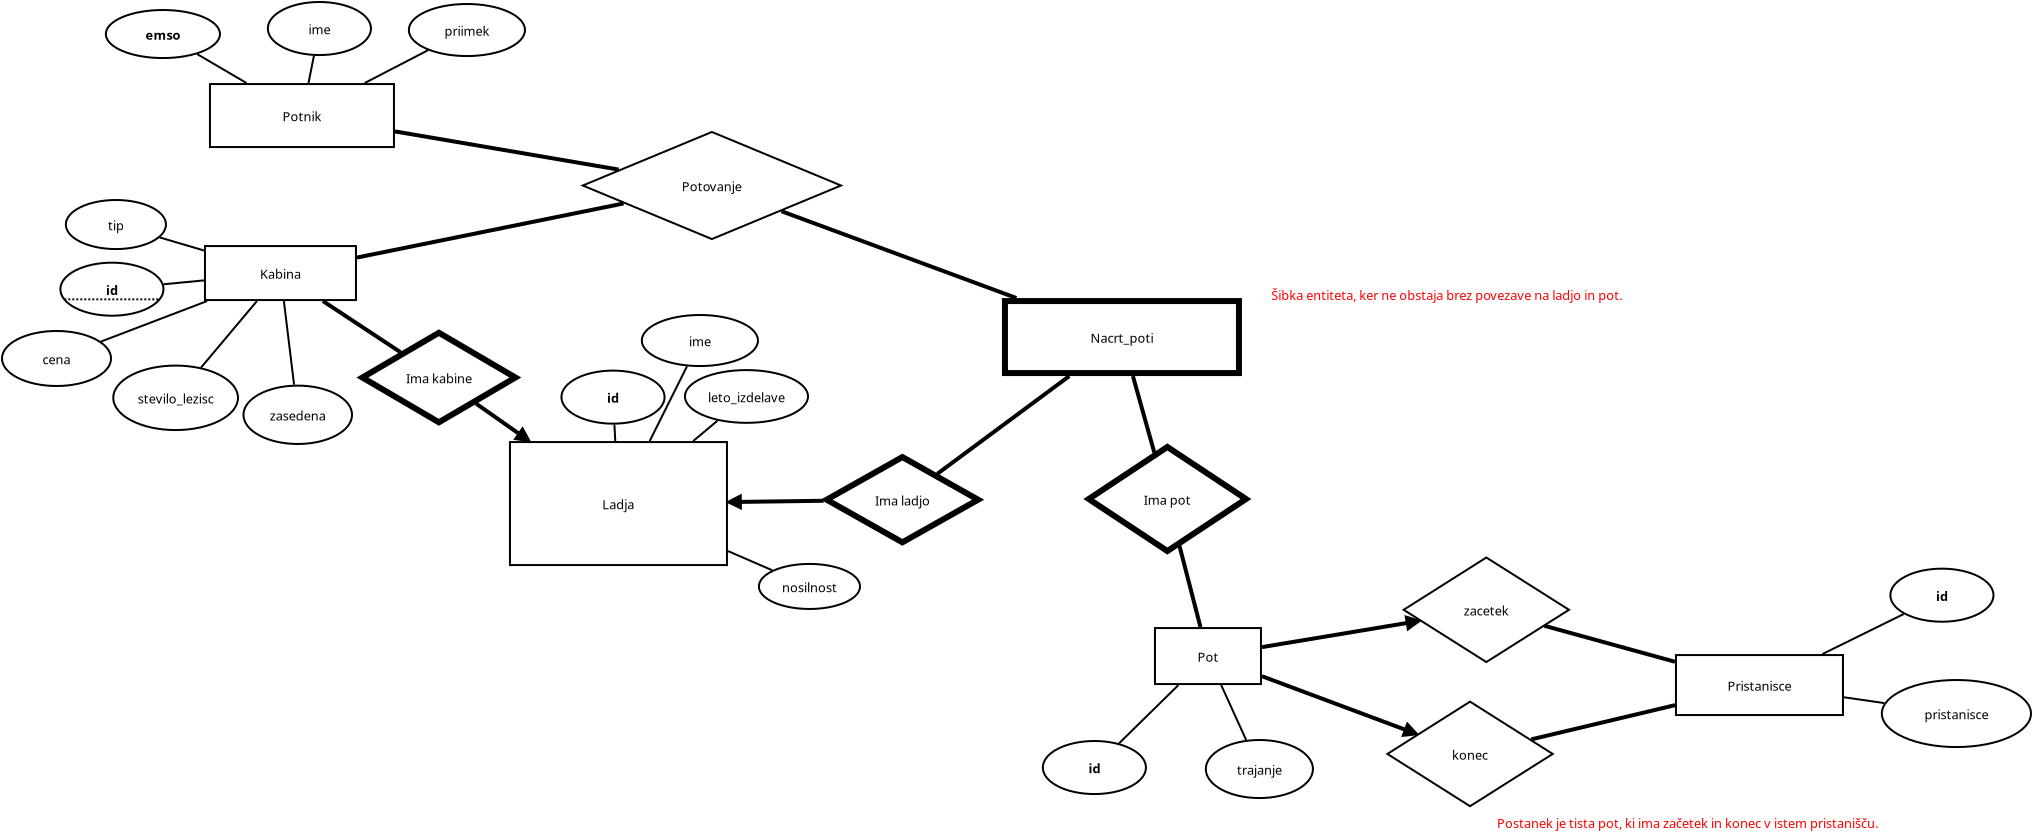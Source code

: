 <?xml version="1.0" encoding="UTF-8"?>
<dia:diagram xmlns:dia="http://www.lysator.liu.se/~alla/dia/">
  <dia:layer name="Ozadje" visible="true" active="true">
    <dia:object type="Flowchart - Box" version="0" id="O0">
      <dia:attribute name="obj_pos">
        <dia:point val="31.4,16.75"/>
      </dia:attribute>
      <dia:attribute name="obj_bb">
        <dia:rectangle val="31.35,16.7;42.3,22.95"/>
      </dia:attribute>
      <dia:attribute name="elem_corner">
        <dia:point val="31.4,16.75"/>
      </dia:attribute>
      <dia:attribute name="elem_width">
        <dia:real val="10.85"/>
      </dia:attribute>
      <dia:attribute name="elem_height">
        <dia:real val="6.15"/>
      </dia:attribute>
      <dia:attribute name="show_background">
        <dia:boolean val="true"/>
      </dia:attribute>
      <dia:attribute name="padding">
        <dia:real val="0.5"/>
      </dia:attribute>
      <dia:attribute name="text">
        <dia:composite type="text">
          <dia:attribute name="string">
            <dia:string>#Ladja#</dia:string>
          </dia:attribute>
          <dia:attribute name="font">
            <dia:font family="sans" style="0" name="Helvetica"/>
          </dia:attribute>
          <dia:attribute name="height">
            <dia:real val="0.8"/>
          </dia:attribute>
          <dia:attribute name="pos">
            <dia:point val="36.825,20.02"/>
          </dia:attribute>
          <dia:attribute name="color">
            <dia:color val="#000000"/>
          </dia:attribute>
          <dia:attribute name="alignment">
            <dia:enum val="1"/>
          </dia:attribute>
        </dia:composite>
      </dia:attribute>
    </dia:object>
    <dia:object type="Flowchart - Diamond" version="0" id="O1">
      <dia:attribute name="obj_pos">
        <dia:point val="35.039,1.245"/>
      </dia:attribute>
      <dia:attribute name="obj_bb">
        <dia:rectangle val="34.989,1.195;48,6.65"/>
      </dia:attribute>
      <dia:attribute name="elem_corner">
        <dia:point val="35.039,1.245"/>
      </dia:attribute>
      <dia:attribute name="elem_width">
        <dia:real val="12.911"/>
      </dia:attribute>
      <dia:attribute name="elem_height">
        <dia:real val="5.355"/>
      </dia:attribute>
      <dia:attribute name="show_background">
        <dia:boolean val="true"/>
      </dia:attribute>
      <dia:attribute name="padding">
        <dia:real val="0.354"/>
      </dia:attribute>
      <dia:attribute name="text">
        <dia:composite type="text">
          <dia:attribute name="string">
            <dia:string>#Potovanje#</dia:string>
          </dia:attribute>
          <dia:attribute name="font">
            <dia:font family="sans" style="0" name="Helvetica"/>
          </dia:attribute>
          <dia:attribute name="height">
            <dia:real val="0.8"/>
          </dia:attribute>
          <dia:attribute name="pos">
            <dia:point val="41.495,4.117"/>
          </dia:attribute>
          <dia:attribute name="color">
            <dia:color val="#000000"/>
          </dia:attribute>
          <dia:attribute name="alignment">
            <dia:enum val="1"/>
          </dia:attribute>
        </dia:composite>
      </dia:attribute>
    </dia:object>
    <dia:object type="Flowchart - Box" version="0" id="O2">
      <dia:attribute name="obj_pos">
        <dia:point val="56.15,9.7"/>
      </dia:attribute>
      <dia:attribute name="obj_bb">
        <dia:rectangle val="56,9.55;68.0,13.45"/>
      </dia:attribute>
      <dia:attribute name="elem_corner">
        <dia:point val="56.15,9.7"/>
      </dia:attribute>
      <dia:attribute name="elem_width">
        <dia:real val="11.7"/>
      </dia:attribute>
      <dia:attribute name="elem_height">
        <dia:real val="3.6"/>
      </dia:attribute>
      <dia:attribute name="border_width">
        <dia:real val="0.3"/>
      </dia:attribute>
      <dia:attribute name="show_background">
        <dia:boolean val="true"/>
      </dia:attribute>
      <dia:attribute name="padding">
        <dia:real val="0.5"/>
      </dia:attribute>
      <dia:attribute name="text">
        <dia:composite type="text">
          <dia:attribute name="string">
            <dia:string>#Nacrt_poti#</dia:string>
          </dia:attribute>
          <dia:attribute name="font">
            <dia:font family="sans" style="0" name="Helvetica"/>
          </dia:attribute>
          <dia:attribute name="height">
            <dia:real val="0.8"/>
          </dia:attribute>
          <dia:attribute name="pos">
            <dia:point val="62.0,11.695"/>
          </dia:attribute>
          <dia:attribute name="color">
            <dia:color val="#000000"/>
          </dia:attribute>
          <dia:attribute name="alignment">
            <dia:enum val="1"/>
          </dia:attribute>
        </dia:composite>
      </dia:attribute>
    </dia:object>
    <dia:object type="Flowchart - Diamond" version="0" id="O3">
      <dia:attribute name="obj_pos">
        <dia:point val="47.234,17.5"/>
      </dia:attribute>
      <dia:attribute name="obj_bb">
        <dia:rectangle val="47.084,17.35;54.956,21.914"/>
      </dia:attribute>
      <dia:attribute name="elem_corner">
        <dia:point val="47.234,17.5"/>
      </dia:attribute>
      <dia:attribute name="elem_width">
        <dia:real val="7.572"/>
      </dia:attribute>
      <dia:attribute name="elem_height">
        <dia:real val="4.264"/>
      </dia:attribute>
      <dia:attribute name="border_width">
        <dia:real val="0.3"/>
      </dia:attribute>
      <dia:attribute name="show_background">
        <dia:boolean val="true"/>
      </dia:attribute>
      <dia:attribute name="padding">
        <dia:real val="0.354"/>
      </dia:attribute>
      <dia:attribute name="text">
        <dia:composite type="text">
          <dia:attribute name="string">
            <dia:string>#Ima ladjo#</dia:string>
          </dia:attribute>
          <dia:attribute name="font">
            <dia:font family="sans" style="0" name="Helvetica"/>
          </dia:attribute>
          <dia:attribute name="height">
            <dia:real val="0.8"/>
          </dia:attribute>
          <dia:attribute name="pos">
            <dia:point val="51.02,19.827"/>
          </dia:attribute>
          <dia:attribute name="color">
            <dia:color val="#000000"/>
          </dia:attribute>
          <dia:attribute name="alignment">
            <dia:enum val="1"/>
          </dia:attribute>
        </dia:composite>
      </dia:attribute>
    </dia:object>
    <dia:object type="Flowchart - Diamond" version="0" id="O4">
      <dia:attribute name="obj_pos">
        <dia:point val="60.339,16.995"/>
      </dia:attribute>
      <dia:attribute name="obj_bb">
        <dia:rectangle val="60.189,16.845;68.35,22.35"/>
      </dia:attribute>
      <dia:attribute name="elem_corner">
        <dia:point val="60.339,16.995"/>
      </dia:attribute>
      <dia:attribute name="elem_width">
        <dia:real val="7.861"/>
      </dia:attribute>
      <dia:attribute name="elem_height">
        <dia:real val="5.205"/>
      </dia:attribute>
      <dia:attribute name="border_width">
        <dia:real val="0.3"/>
      </dia:attribute>
      <dia:attribute name="show_background">
        <dia:boolean val="true"/>
      </dia:attribute>
      <dia:attribute name="padding">
        <dia:real val="0.354"/>
      </dia:attribute>
      <dia:attribute name="text">
        <dia:composite type="text">
          <dia:attribute name="string">
            <dia:string>#Ima pot#</dia:string>
          </dia:attribute>
          <dia:attribute name="font">
            <dia:font family="sans" style="0" name="Helvetica"/>
          </dia:attribute>
          <dia:attribute name="height">
            <dia:real val="0.8"/>
          </dia:attribute>
          <dia:attribute name="pos">
            <dia:point val="64.27,19.792"/>
          </dia:attribute>
          <dia:attribute name="color">
            <dia:color val="#000000"/>
          </dia:attribute>
          <dia:attribute name="alignment">
            <dia:enum val="1"/>
          </dia:attribute>
        </dia:composite>
      </dia:attribute>
    </dia:object>
    <dia:object type="Flowchart - Box" version="0" id="O5">
      <dia:attribute name="obj_pos">
        <dia:point val="63.65,26.05"/>
      </dia:attribute>
      <dia:attribute name="obj_bb">
        <dia:rectangle val="63.6,26;69.0,28.9"/>
      </dia:attribute>
      <dia:attribute name="elem_corner">
        <dia:point val="63.65,26.05"/>
      </dia:attribute>
      <dia:attribute name="elem_width">
        <dia:real val="5.3"/>
      </dia:attribute>
      <dia:attribute name="elem_height">
        <dia:real val="2.8"/>
      </dia:attribute>
      <dia:attribute name="show_background">
        <dia:boolean val="true"/>
      </dia:attribute>
      <dia:attribute name="padding">
        <dia:real val="0.5"/>
      </dia:attribute>
      <dia:attribute name="text">
        <dia:composite type="text">
          <dia:attribute name="string">
            <dia:string>#Pot#</dia:string>
          </dia:attribute>
          <dia:attribute name="font">
            <dia:font family="sans" style="0" name="Helvetica"/>
          </dia:attribute>
          <dia:attribute name="height">
            <dia:real val="0.8"/>
          </dia:attribute>
          <dia:attribute name="pos">
            <dia:point val="66.3,27.645"/>
          </dia:attribute>
          <dia:attribute name="color">
            <dia:color val="#000000"/>
          </dia:attribute>
          <dia:attribute name="alignment">
            <dia:enum val="1"/>
          </dia:attribute>
        </dia:composite>
      </dia:attribute>
    </dia:object>
    <dia:object type="Flowchart - Ellipse" version="0" id="O6">
      <dia:attribute name="obj_pos">
        <dia:point val="58.043,31.697"/>
      </dia:attribute>
      <dia:attribute name="obj_bb">
        <dia:rectangle val="57.993,31.647;63.25,34.4"/>
      </dia:attribute>
      <dia:attribute name="elem_corner">
        <dia:point val="58.043,31.697"/>
      </dia:attribute>
      <dia:attribute name="elem_width">
        <dia:real val="5.157"/>
      </dia:attribute>
      <dia:attribute name="elem_height">
        <dia:real val="2.653"/>
      </dia:attribute>
      <dia:attribute name="border_width">
        <dia:real val="0.1"/>
      </dia:attribute>
      <dia:attribute name="show_background">
        <dia:boolean val="true"/>
      </dia:attribute>
      <dia:attribute name="padding">
        <dia:real val="0.354"/>
      </dia:attribute>
      <dia:attribute name="text">
        <dia:composite type="text">
          <dia:attribute name="string">
            <dia:string>#id#</dia:string>
          </dia:attribute>
          <dia:attribute name="font">
            <dia:font family="sans" style="80" name="Helvetica-Bold"/>
          </dia:attribute>
          <dia:attribute name="height">
            <dia:real val="0.8"/>
          </dia:attribute>
          <dia:attribute name="pos">
            <dia:point val="60.622,33.218"/>
          </dia:attribute>
          <dia:attribute name="color">
            <dia:color val="#000000"/>
          </dia:attribute>
          <dia:attribute name="alignment">
            <dia:enum val="1"/>
          </dia:attribute>
        </dia:composite>
      </dia:attribute>
    </dia:object>
    <dia:object type="Flowchart - Ellipse" version="0" id="O7">
      <dia:attribute name="obj_pos">
        <dia:point val="66.193,31.647"/>
      </dia:attribute>
      <dia:attribute name="obj_bb">
        <dia:rectangle val="66.143,31.597;71.6,34.6"/>
      </dia:attribute>
      <dia:attribute name="elem_corner">
        <dia:point val="66.193,31.647"/>
      </dia:attribute>
      <dia:attribute name="elem_width">
        <dia:real val="5.357"/>
      </dia:attribute>
      <dia:attribute name="elem_height">
        <dia:real val="2.903"/>
      </dia:attribute>
      <dia:attribute name="show_background">
        <dia:boolean val="true"/>
      </dia:attribute>
      <dia:attribute name="padding">
        <dia:real val="0.354"/>
      </dia:attribute>
      <dia:attribute name="text">
        <dia:composite type="text">
          <dia:attribute name="string">
            <dia:string>#trajanje#</dia:string>
          </dia:attribute>
          <dia:attribute name="font">
            <dia:font family="sans" style="0" name="Helvetica"/>
          </dia:attribute>
          <dia:attribute name="height">
            <dia:real val="0.8"/>
          </dia:attribute>
          <dia:attribute name="pos">
            <dia:point val="68.872,33.293"/>
          </dia:attribute>
          <dia:attribute name="color">
            <dia:color val="#000000"/>
          </dia:attribute>
          <dia:attribute name="alignment">
            <dia:enum val="1"/>
          </dia:attribute>
        </dia:composite>
      </dia:attribute>
    </dia:object>
    <dia:object type="Flowchart - Box" version="0" id="O8">
      <dia:attribute name="obj_pos">
        <dia:point val="89.7,27.4"/>
      </dia:attribute>
      <dia:attribute name="obj_bb">
        <dia:rectangle val="89.65,27.35;98.1,30.45"/>
      </dia:attribute>
      <dia:attribute name="elem_corner">
        <dia:point val="89.7,27.4"/>
      </dia:attribute>
      <dia:attribute name="elem_width">
        <dia:real val="8.35"/>
      </dia:attribute>
      <dia:attribute name="elem_height">
        <dia:real val="3.0"/>
      </dia:attribute>
      <dia:attribute name="show_background">
        <dia:boolean val="true"/>
      </dia:attribute>
      <dia:attribute name="padding">
        <dia:real val="0.5"/>
      </dia:attribute>
      <dia:attribute name="text">
        <dia:composite type="text">
          <dia:attribute name="string">
            <dia:string>#Pristanisce#</dia:string>
          </dia:attribute>
          <dia:attribute name="font">
            <dia:font family="sans" style="0" name="Helvetica"/>
          </dia:attribute>
          <dia:attribute name="height">
            <dia:real val="0.8"/>
          </dia:attribute>
          <dia:attribute name="pos">
            <dia:point val="93.875,29.095"/>
          </dia:attribute>
          <dia:attribute name="color">
            <dia:color val="#000000"/>
          </dia:attribute>
          <dia:attribute name="alignment">
            <dia:enum val="1"/>
          </dia:attribute>
        </dia:composite>
      </dia:attribute>
    </dia:object>
    <dia:object type="Flowchart - Ellipse" version="0" id="O9">
      <dia:attribute name="obj_pos">
        <dia:point val="100.42,23.08"/>
      </dia:attribute>
      <dia:attribute name="obj_bb">
        <dia:rectangle val="100.37,23.03;105.627,25.783"/>
      </dia:attribute>
      <dia:attribute name="elem_corner">
        <dia:point val="100.42,23.08"/>
      </dia:attribute>
      <dia:attribute name="elem_width">
        <dia:real val="5.157"/>
      </dia:attribute>
      <dia:attribute name="elem_height">
        <dia:real val="2.653"/>
      </dia:attribute>
      <dia:attribute name="border_width">
        <dia:real val="0.1"/>
      </dia:attribute>
      <dia:attribute name="show_background">
        <dia:boolean val="true"/>
      </dia:attribute>
      <dia:attribute name="padding">
        <dia:real val="0.354"/>
      </dia:attribute>
      <dia:attribute name="text">
        <dia:composite type="text">
          <dia:attribute name="string">
            <dia:string>#id#</dia:string>
          </dia:attribute>
          <dia:attribute name="font">
            <dia:font family="sans" style="80" name="Helvetica-Bold"/>
          </dia:attribute>
          <dia:attribute name="height">
            <dia:real val="0.8"/>
          </dia:attribute>
          <dia:attribute name="pos">
            <dia:point val="102.998,24.602"/>
          </dia:attribute>
          <dia:attribute name="color">
            <dia:color val="#000000"/>
          </dia:attribute>
          <dia:attribute name="alignment">
            <dia:enum val="1"/>
          </dia:attribute>
        </dia:composite>
      </dia:attribute>
    </dia:object>
    <dia:object type="Flowchart - Ellipse" version="0" id="O10">
      <dia:attribute name="obj_pos">
        <dia:point val="99.994,28.647"/>
      </dia:attribute>
      <dia:attribute name="obj_bb">
        <dia:rectangle val="99.944,28.597;107.5,32.05"/>
      </dia:attribute>
      <dia:attribute name="elem_corner">
        <dia:point val="99.994,28.647"/>
      </dia:attribute>
      <dia:attribute name="elem_width">
        <dia:real val="7.457"/>
      </dia:attribute>
      <dia:attribute name="elem_height">
        <dia:real val="3.353"/>
      </dia:attribute>
      <dia:attribute name="show_background">
        <dia:boolean val="true"/>
      </dia:attribute>
      <dia:attribute name="padding">
        <dia:real val="0.354"/>
      </dia:attribute>
      <dia:attribute name="text">
        <dia:composite type="text">
          <dia:attribute name="string">
            <dia:string>#pristanisce#</dia:string>
          </dia:attribute>
          <dia:attribute name="font">
            <dia:font family="sans" style="0" name="Helvetica"/>
          </dia:attribute>
          <dia:attribute name="height">
            <dia:real val="0.8"/>
          </dia:attribute>
          <dia:attribute name="pos">
            <dia:point val="103.722,30.518"/>
          </dia:attribute>
          <dia:attribute name="color">
            <dia:color val="#000000"/>
          </dia:attribute>
          <dia:attribute name="alignment">
            <dia:enum val="1"/>
          </dia:attribute>
        </dia:composite>
      </dia:attribute>
    </dia:object>
    <dia:object type="Standard - Line" version="0" id="O11">
      <dia:attribute name="obj_pos">
        <dia:point val="69.0,27.001"/>
      </dia:attribute>
      <dia:attribute name="obj_bb">
        <dia:rectangle val="68.885,25.383;77.103,27.116"/>
      </dia:attribute>
      <dia:attribute name="conn_endpoints">
        <dia:point val="69.0,27.001"/>
        <dia:point val="76.882,25.691"/>
      </dia:attribute>
      <dia:attribute name="numcp">
        <dia:int val="1"/>
      </dia:attribute>
      <dia:attribute name="line_width">
        <dia:real val="0.2"/>
      </dia:attribute>
      <dia:attribute name="end_arrow">
        <dia:enum val="3"/>
      </dia:attribute>
      <dia:attribute name="end_arrow_length">
        <dia:real val="0.5"/>
      </dia:attribute>
      <dia:attribute name="end_arrow_width">
        <dia:real val="0.5"/>
      </dia:attribute>
      <dia:connections>
        <dia:connection handle="0" to="O5" connection="16"/>
        <dia:connection handle="1" to="O15" connection="16"/>
      </dia:connections>
    </dia:object>
    <dia:object type="Standard - Line" version="0" id="O12">
      <dia:attribute name="obj_pos">
        <dia:point val="76.761,31.357"/>
      </dia:attribute>
      <dia:attribute name="obj_bb">
        <dia:rectangle val="68.872,28.33;76.89,31.51"/>
      </dia:attribute>
      <dia:attribute name="conn_endpoints">
        <dia:point val="76.761,31.357"/>
        <dia:point val="69.001,28.459"/>
      </dia:attribute>
      <dia:attribute name="numcp">
        <dia:int val="1"/>
      </dia:attribute>
      <dia:attribute name="line_width">
        <dia:real val="0.2"/>
      </dia:attribute>
      <dia:attribute name="start_arrow">
        <dia:enum val="3"/>
      </dia:attribute>
      <dia:attribute name="start_arrow_length">
        <dia:real val="0.5"/>
      </dia:attribute>
      <dia:attribute name="start_arrow_width">
        <dia:real val="0.5"/>
      </dia:attribute>
      <dia:connections>
        <dia:connection handle="0" to="O16" connection="16"/>
        <dia:connection handle="1" to="O5" connection="16"/>
      </dia:connections>
    </dia:object>
    <dia:object type="Standard - Line" version="0" id="O13">
      <dia:attribute name="obj_pos">
        <dia:point val="68.209,31.643"/>
      </dia:attribute>
      <dia:attribute name="obj_bb">
        <dia:rectangle val="66.893,28.832;68.275,31.709"/>
      </dia:attribute>
      <dia:attribute name="conn_endpoints">
        <dia:point val="68.209,31.643"/>
        <dia:point val="66.96,28.898"/>
      </dia:attribute>
      <dia:attribute name="numcp">
        <dia:int val="1"/>
      </dia:attribute>
      <dia:connections>
        <dia:connection handle="0" to="O7" connection="16"/>
        <dia:connection handle="1" to="O5" connection="16"/>
      </dia:connections>
    </dia:object>
    <dia:object type="Standard - Line" version="0" id="O14">
      <dia:attribute name="obj_pos">
        <dia:point val="61.855,31.813"/>
      </dia:attribute>
      <dia:attribute name="obj_bb">
        <dia:rectangle val="61.784,28.828;64.894,31.884"/>
      </dia:attribute>
      <dia:attribute name="conn_endpoints">
        <dia:point val="61.855,31.813"/>
        <dia:point val="64.824,28.899"/>
      </dia:attribute>
      <dia:attribute name="numcp">
        <dia:int val="1"/>
      </dia:attribute>
      <dia:connections>
        <dia:connection handle="0" to="O6" connection="16"/>
        <dia:connection handle="1" to="O5" connection="16"/>
      </dia:connections>
    </dia:object>
    <dia:object type="Flowchart - Diamond" version="0" id="O15">
      <dia:attribute name="obj_pos">
        <dia:point val="76.084,22.523"/>
      </dia:attribute>
      <dia:attribute name="obj_bb">
        <dia:rectangle val="76.034,22.473;84.4,27.8"/>
      </dia:attribute>
      <dia:attribute name="elem_corner">
        <dia:point val="76.084,22.523"/>
      </dia:attribute>
      <dia:attribute name="elem_width">
        <dia:real val="8.266"/>
      </dia:attribute>
      <dia:attribute name="elem_height">
        <dia:real val="5.227"/>
      </dia:attribute>
      <dia:attribute name="show_background">
        <dia:boolean val="true"/>
      </dia:attribute>
      <dia:attribute name="padding">
        <dia:real val="0.354"/>
      </dia:attribute>
      <dia:attribute name="text">
        <dia:composite type="text">
          <dia:attribute name="string">
            <dia:string>#zacetek#</dia:string>
          </dia:attribute>
          <dia:attribute name="font">
            <dia:font family="sans" style="0" name="Helvetica"/>
          </dia:attribute>
          <dia:attribute name="height">
            <dia:real val="0.8"/>
          </dia:attribute>
          <dia:attribute name="pos">
            <dia:point val="80.217,25.331"/>
          </dia:attribute>
          <dia:attribute name="color">
            <dia:color val="#000000"/>
          </dia:attribute>
          <dia:attribute name="alignment">
            <dia:enum val="1"/>
          </dia:attribute>
        </dia:composite>
      </dia:attribute>
    </dia:object>
    <dia:object type="Flowchart - Diamond" version="0" id="O16">
      <dia:attribute name="obj_pos">
        <dia:point val="75.27,29.73"/>
      </dia:attribute>
      <dia:attribute name="obj_bb">
        <dia:rectangle val="75.22,29.68;83.587,35.007"/>
      </dia:attribute>
      <dia:attribute name="elem_corner">
        <dia:point val="75.27,29.73"/>
      </dia:attribute>
      <dia:attribute name="elem_width">
        <dia:real val="8.266"/>
      </dia:attribute>
      <dia:attribute name="elem_height">
        <dia:real val="5.227"/>
      </dia:attribute>
      <dia:attribute name="show_background">
        <dia:boolean val="true"/>
      </dia:attribute>
      <dia:attribute name="padding">
        <dia:real val="0.354"/>
      </dia:attribute>
      <dia:attribute name="text">
        <dia:composite type="text">
          <dia:attribute name="string">
            <dia:string>#konec#</dia:string>
          </dia:attribute>
          <dia:attribute name="font">
            <dia:font family="sans" style="0" name="Helvetica"/>
          </dia:attribute>
          <dia:attribute name="height">
            <dia:real val="0.8"/>
          </dia:attribute>
          <dia:attribute name="pos">
            <dia:point val="79.403,32.539"/>
          </dia:attribute>
          <dia:attribute name="color">
            <dia:color val="#000000"/>
          </dia:attribute>
          <dia:attribute name="alignment">
            <dia:enum val="1"/>
          </dia:attribute>
        </dia:composite>
      </dia:attribute>
    </dia:object>
    <dia:object type="Standard - Line" version="0" id="O17">
      <dia:attribute name="obj_pos">
        <dia:point val="83.125,25.938"/>
      </dia:attribute>
      <dia:attribute name="obj_bb">
        <dia:rectangle val="83.002,25.815;89.773,27.859"/>
      </dia:attribute>
      <dia:attribute name="conn_endpoints">
        <dia:point val="83.125,25.938"/>
        <dia:point val="89.65,27.736"/>
      </dia:attribute>
      <dia:attribute name="numcp">
        <dia:int val="1"/>
      </dia:attribute>
      <dia:attribute name="line_width">
        <dia:real val="0.2"/>
      </dia:attribute>
      <dia:connections>
        <dia:connection handle="0" to="O15" connection="16"/>
        <dia:connection handle="1" to="O8" connection="16"/>
      </dia:connections>
    </dia:object>
    <dia:object type="Standard - Line" version="0" id="O18">
      <dia:attribute name="obj_pos">
        <dia:point val="82.464,31.615"/>
      </dia:attribute>
      <dia:attribute name="obj_bb">
        <dia:rectangle val="82.344,29.783;89.777,31.736"/>
      </dia:attribute>
      <dia:attribute name="conn_endpoints">
        <dia:point val="82.464,31.615"/>
        <dia:point val="89.657,29.904"/>
      </dia:attribute>
      <dia:attribute name="numcp">
        <dia:int val="1"/>
      </dia:attribute>
      <dia:attribute name="line_width">
        <dia:real val="0.2"/>
      </dia:attribute>
      <dia:connections>
        <dia:connection handle="0" to="O16" connection="16"/>
        <dia:connection handle="1" to="O8" connection="16"/>
      </dia:connections>
    </dia:object>
    <dia:object type="Standard - Line" version="0" id="O19">
      <dia:attribute name="obj_pos">
        <dia:point val="97.021,27.351"/>
      </dia:attribute>
      <dia:attribute name="obj_bb">
        <dia:rectangle val="96.954,25.279;101.158,27.417"/>
      </dia:attribute>
      <dia:attribute name="conn_endpoints">
        <dia:point val="97.021,27.351"/>
        <dia:point val="101.091,25.346"/>
      </dia:attribute>
      <dia:attribute name="numcp">
        <dia:int val="1"/>
      </dia:attribute>
      <dia:connections>
        <dia:connection handle="0" to="O8" connection="16"/>
        <dia:connection handle="1" to="O9" connection="16"/>
      </dia:connections>
    </dia:object>
    <dia:object type="Standard - Line" version="0" id="O20">
      <dia:attribute name="obj_pos">
        <dia:point val="98.1,29.511"/>
      </dia:attribute>
      <dia:attribute name="obj_bb">
        <dia:rectangle val="98.043,29.454;100.18,29.86"/>
      </dia:attribute>
      <dia:attribute name="conn_endpoints">
        <dia:point val="98.1,29.511"/>
        <dia:point val="100.123,29.803"/>
      </dia:attribute>
      <dia:attribute name="numcp">
        <dia:int val="1"/>
      </dia:attribute>
      <dia:connections>
        <dia:connection handle="0" to="O8" connection="16"/>
        <dia:connection handle="1" to="O10" connection="16"/>
      </dia:connections>
    </dia:object>
    <dia:object type="Standard - Line" version="0" id="O21">
      <dia:attribute name="obj_pos">
        <dia:point val="59.367,13.45"/>
      </dia:attribute>
      <dia:attribute name="obj_bb">
        <dia:rectangle val="52.629,13.31;59.507,18.477"/>
      </dia:attribute>
      <dia:attribute name="conn_endpoints">
        <dia:point val="59.367,13.45"/>
        <dia:point val="52.769,18.337"/>
      </dia:attribute>
      <dia:attribute name="numcp">
        <dia:int val="1"/>
      </dia:attribute>
      <dia:attribute name="line_width">
        <dia:real val="0.2"/>
      </dia:attribute>
      <dia:connections>
        <dia:connection handle="0" to="O2" connection="16"/>
        <dia:connection handle="1" to="O3" connection="16"/>
      </dia:connections>
    </dia:object>
    <dia:object type="Standard - Line" version="0" id="O22">
      <dia:attribute name="obj_pos">
        <dia:point val="62.547,13.45"/>
      </dia:attribute>
      <dia:attribute name="obj_bb">
        <dia:rectangle val="62.423,13.326;63.742,17.399"/>
      </dia:attribute>
      <dia:attribute name="conn_endpoints">
        <dia:point val="62.547,13.45"/>
        <dia:point val="63.619,17.276"/>
      </dia:attribute>
      <dia:attribute name="numcp">
        <dia:int val="1"/>
      </dia:attribute>
      <dia:attribute name="line_width">
        <dia:real val="0.2"/>
      </dia:attribute>
      <dia:connections>
        <dia:connection handle="0" to="O2" connection="16"/>
        <dia:connection handle="1" to="O4" connection="16"/>
      </dia:connections>
    </dia:object>
    <dia:object type="Standard - Line" version="0" id="O23">
      <dia:attribute name="obj_pos">
        <dia:point val="64.877,21.946"/>
      </dia:attribute>
      <dia:attribute name="obj_bb">
        <dia:rectangle val="64.755,21.824;66.047,26.122"/>
      </dia:attribute>
      <dia:attribute name="conn_endpoints">
        <dia:point val="64.877,21.946"/>
        <dia:point val="65.925,26.0"/>
      </dia:attribute>
      <dia:attribute name="numcp">
        <dia:int val="1"/>
      </dia:attribute>
      <dia:attribute name="line_width">
        <dia:real val="0.2"/>
      </dia:attribute>
      <dia:connections>
        <dia:connection handle="0" to="O4" connection="16"/>
        <dia:connection handle="1" to="O5" connection="16"/>
      </dia:connections>
    </dia:object>
    <dia:object type="Standard - Line" version="0" id="O24">
      <dia:attribute name="obj_pos">
        <dia:point val="47.084,19.686"/>
      </dia:attribute>
      <dia:attribute name="obj_bb">
        <dia:rectangle val="42.07,19.331;47.185,20.154"/>
      </dia:attribute>
      <dia:attribute name="conn_endpoints">
        <dia:point val="47.084,19.686"/>
        <dia:point val="42.294,19.751"/>
      </dia:attribute>
      <dia:attribute name="numcp">
        <dia:int val="1"/>
      </dia:attribute>
      <dia:attribute name="line_width">
        <dia:real val="0.2"/>
      </dia:attribute>
      <dia:attribute name="end_arrow">
        <dia:enum val="3"/>
      </dia:attribute>
      <dia:attribute name="end_arrow_length">
        <dia:real val="0.5"/>
      </dia:attribute>
      <dia:attribute name="end_arrow_width">
        <dia:real val="0.5"/>
      </dia:attribute>
      <dia:connections>
        <dia:connection handle="0" to="O3" connection="16"/>
        <dia:connection handle="1" to="O0" connection="16"/>
      </dia:connections>
    </dia:object>
    <dia:object type="Standard - Line" version="0" id="O25">
      <dia:attribute name="obj_pos">
        <dia:point val="44.972,5.207"/>
      </dia:attribute>
      <dia:attribute name="obj_bb">
        <dia:rectangle val="44.844,5.079;56.851,9.678"/>
      </dia:attribute>
      <dia:attribute name="conn_endpoints">
        <dia:point val="44.972,5.207"/>
        <dia:point val="56.722,9.55"/>
      </dia:attribute>
      <dia:attribute name="numcp">
        <dia:int val="1"/>
      </dia:attribute>
      <dia:attribute name="line_width">
        <dia:real val="0.2"/>
      </dia:attribute>
      <dia:connections>
        <dia:connection handle="0" to="O1" connection="16"/>
        <dia:connection handle="1" to="O2" connection="16"/>
      </dia:connections>
    </dia:object>
    <dia:object type="Flowchart - Box" version="0" id="O26">
      <dia:attribute name="obj_pos">
        <dia:point val="16.15,6.95"/>
      </dia:attribute>
      <dia:attribute name="obj_bb">
        <dia:rectangle val="16.1,6.9;23.75,9.7"/>
      </dia:attribute>
      <dia:attribute name="elem_corner">
        <dia:point val="16.15,6.95"/>
      </dia:attribute>
      <dia:attribute name="elem_width">
        <dia:real val="7.55"/>
      </dia:attribute>
      <dia:attribute name="elem_height">
        <dia:real val="2.7"/>
      </dia:attribute>
      <dia:attribute name="show_background">
        <dia:boolean val="true"/>
      </dia:attribute>
      <dia:attribute name="padding">
        <dia:real val="0.5"/>
      </dia:attribute>
      <dia:attribute name="text">
        <dia:composite type="text">
          <dia:attribute name="string">
            <dia:string>#Kabina#</dia:string>
          </dia:attribute>
          <dia:attribute name="font">
            <dia:font family="sans" style="0" name="Helvetica"/>
          </dia:attribute>
          <dia:attribute name="height">
            <dia:real val="0.8"/>
          </dia:attribute>
          <dia:attribute name="pos">
            <dia:point val="19.925,8.495"/>
          </dia:attribute>
          <dia:attribute name="color">
            <dia:color val="#000000"/>
          </dia:attribute>
          <dia:attribute name="alignment">
            <dia:enum val="1"/>
          </dia:attribute>
        </dia:composite>
      </dia:attribute>
    </dia:object>
    <dia:object type="Flowchart - Diamond" version="0" id="O27">
      <dia:attribute name="obj_pos">
        <dia:point val="24.021,11.284"/>
      </dia:attribute>
      <dia:attribute name="obj_bb">
        <dia:rectangle val="23.871,11.133;31.82,15.911"/>
      </dia:attribute>
      <dia:attribute name="elem_corner">
        <dia:point val="24.021,11.284"/>
      </dia:attribute>
      <dia:attribute name="elem_width">
        <dia:real val="7.649"/>
      </dia:attribute>
      <dia:attribute name="elem_height">
        <dia:real val="4.478"/>
      </dia:attribute>
      <dia:attribute name="border_width">
        <dia:real val="0.3"/>
      </dia:attribute>
      <dia:attribute name="show_background">
        <dia:boolean val="true"/>
      </dia:attribute>
      <dia:attribute name="padding">
        <dia:real val="0.354"/>
      </dia:attribute>
      <dia:attribute name="text">
        <dia:composite type="text">
          <dia:attribute name="string">
            <dia:string>#Ima kabine#</dia:string>
          </dia:attribute>
          <dia:attribute name="font">
            <dia:font family="sans" style="0" name="Helvetica"/>
          </dia:attribute>
          <dia:attribute name="height">
            <dia:real val="0.8"/>
          </dia:attribute>
          <dia:attribute name="pos">
            <dia:point val="27.845,13.717"/>
          </dia:attribute>
          <dia:attribute name="color">
            <dia:color val="#000000"/>
          </dia:attribute>
          <dia:attribute name="alignment">
            <dia:enum val="1"/>
          </dia:attribute>
        </dia:composite>
      </dia:attribute>
    </dia:object>
    <dia:object type="Flowchart - Ellipse" version="0" id="O28">
      <dia:attribute name="obj_pos">
        <dia:point val="9.194,4.647"/>
      </dia:attribute>
      <dia:attribute name="obj_bb">
        <dia:rectangle val="9.144,4.597;14.25,7.15"/>
      </dia:attribute>
      <dia:attribute name="elem_corner">
        <dia:point val="9.194,4.647"/>
      </dia:attribute>
      <dia:attribute name="elem_width">
        <dia:real val="5.007"/>
      </dia:attribute>
      <dia:attribute name="elem_height">
        <dia:real val="2.453"/>
      </dia:attribute>
      <dia:attribute name="show_background">
        <dia:boolean val="true"/>
      </dia:attribute>
      <dia:attribute name="padding">
        <dia:real val="0.354"/>
      </dia:attribute>
      <dia:attribute name="text">
        <dia:composite type="text">
          <dia:attribute name="string">
            <dia:string>#tip#</dia:string>
          </dia:attribute>
          <dia:attribute name="font">
            <dia:font family="sans" style="0" name="Helvetica"/>
          </dia:attribute>
          <dia:attribute name="height">
            <dia:real val="0.8"/>
          </dia:attribute>
          <dia:attribute name="pos">
            <dia:point val="11.697,6.068"/>
          </dia:attribute>
          <dia:attribute name="color">
            <dia:color val="#000000"/>
          </dia:attribute>
          <dia:attribute name="alignment">
            <dia:enum val="1"/>
          </dia:attribute>
        </dia:composite>
      </dia:attribute>
    </dia:object>
    <dia:object type="Flowchart - Ellipse" version="0" id="O29">
      <dia:attribute name="obj_pos">
        <dia:point val="8.92,7.78"/>
      </dia:attribute>
      <dia:attribute name="obj_bb">
        <dia:rectangle val="8.87,7.73;14.127,10.483"/>
      </dia:attribute>
      <dia:attribute name="elem_corner">
        <dia:point val="8.92,7.78"/>
      </dia:attribute>
      <dia:attribute name="elem_width">
        <dia:real val="5.157"/>
      </dia:attribute>
      <dia:attribute name="elem_height">
        <dia:real val="2.653"/>
      </dia:attribute>
      <dia:attribute name="border_width">
        <dia:real val="0.1"/>
      </dia:attribute>
      <dia:attribute name="show_background">
        <dia:boolean val="true"/>
      </dia:attribute>
      <dia:attribute name="padding">
        <dia:real val="0.354"/>
      </dia:attribute>
      <dia:attribute name="text">
        <dia:composite type="text">
          <dia:attribute name="string">
            <dia:string>#id#</dia:string>
          </dia:attribute>
          <dia:attribute name="font">
            <dia:font family="sans" style="80" name="Helvetica-Bold"/>
          </dia:attribute>
          <dia:attribute name="height">
            <dia:real val="0.8"/>
          </dia:attribute>
          <dia:attribute name="pos">
            <dia:point val="11.499,9.302"/>
          </dia:attribute>
          <dia:attribute name="color">
            <dia:color val="#000000"/>
          </dia:attribute>
          <dia:attribute name="alignment">
            <dia:enum val="1"/>
          </dia:attribute>
        </dia:composite>
      </dia:attribute>
    </dia:object>
    <dia:object type="Flowchart - Ellipse" version="0" id="O30">
      <dia:attribute name="obj_pos">
        <dia:point val="11.566,12.926"/>
      </dia:attribute>
      <dia:attribute name="obj_bb">
        <dia:rectangle val="11.517,12.876;17.85,16.2"/>
      </dia:attribute>
      <dia:attribute name="elem_corner">
        <dia:point val="11.566,12.926"/>
      </dia:attribute>
      <dia:attribute name="elem_width">
        <dia:real val="6.234"/>
      </dia:attribute>
      <dia:attribute name="elem_height">
        <dia:real val="3.224"/>
      </dia:attribute>
      <dia:attribute name="show_background">
        <dia:boolean val="true"/>
      </dia:attribute>
      <dia:attribute name="padding">
        <dia:real val="0.354"/>
      </dia:attribute>
      <dia:attribute name="text">
        <dia:composite type="text">
          <dia:attribute name="string">
            <dia:string>#stevilo_lezisc#</dia:string>
          </dia:attribute>
          <dia:attribute name="font">
            <dia:font family="sans" style="0" name="Helvetica"/>
          </dia:attribute>
          <dia:attribute name="height">
            <dia:real val="0.8"/>
          </dia:attribute>
          <dia:attribute name="pos">
            <dia:point val="14.683,14.733"/>
          </dia:attribute>
          <dia:attribute name="color">
            <dia:color val="#000000"/>
          </dia:attribute>
          <dia:attribute name="alignment">
            <dia:enum val="1"/>
          </dia:attribute>
        </dia:composite>
      </dia:attribute>
    </dia:object>
    <dia:object type="Standard - Line" version="0" id="O31">
      <dia:attribute name="obj_pos">
        <dia:point val="32.373,16.701"/>
      </dia:attribute>
      <dia:attribute name="obj_bb">
        <dia:rectangle val="29.561,14.685;32.513,16.84"/>
      </dia:attribute>
      <dia:attribute name="conn_endpoints">
        <dia:point val="32.373,16.701"/>
        <dia:point val="29.7,14.825"/>
      </dia:attribute>
      <dia:attribute name="numcp">
        <dia:int val="1"/>
      </dia:attribute>
      <dia:attribute name="line_width">
        <dia:real val="0.2"/>
      </dia:attribute>
      <dia:attribute name="start_arrow">
        <dia:enum val="3"/>
      </dia:attribute>
      <dia:attribute name="start_arrow_length">
        <dia:real val="0.5"/>
      </dia:attribute>
      <dia:attribute name="start_arrow_width">
        <dia:real val="0.5"/>
      </dia:attribute>
      <dia:connections>
        <dia:connection handle="0" to="O0" connection="16"/>
        <dia:connection handle="1" to="O27" connection="16"/>
      </dia:connections>
    </dia:object>
    <dia:object type="Standard - Line" version="0" id="O32">
      <dia:attribute name="obj_pos">
        <dia:point val="25.926,12.257"/>
      </dia:attribute>
      <dia:attribute name="obj_bb">
        <dia:rectangle val="21.91,9.562;26.064,12.395"/>
      </dia:attribute>
      <dia:attribute name="conn_endpoints">
        <dia:point val="25.926,12.257"/>
        <dia:point val="22.049,9.7"/>
      </dia:attribute>
      <dia:attribute name="numcp">
        <dia:int val="1"/>
      </dia:attribute>
      <dia:attribute name="line_width">
        <dia:real val="0.2"/>
      </dia:attribute>
      <dia:connections>
        <dia:connection handle="0" to="O27" connection="16"/>
        <dia:connection handle="1" to="O26" connection="16"/>
      </dia:connections>
    </dia:object>
    <dia:object type="Standard - Line" version="0" id="O33">
      <dia:attribute name="obj_pos">
        <dia:point val="16.1,7.172"/>
      </dia:attribute>
      <dia:attribute name="obj_bb">
        <dia:rectangle val="13.825,6.457;16.162,7.234"/>
      </dia:attribute>
      <dia:attribute name="conn_endpoints">
        <dia:point val="16.1,7.172"/>
        <dia:point val="13.887,6.519"/>
      </dia:attribute>
      <dia:attribute name="numcp">
        <dia:int val="1"/>
      </dia:attribute>
      <dia:connections>
        <dia:connection handle="0" to="O26" connection="16"/>
        <dia:connection handle="1" to="O28" connection="16"/>
      </dia:connections>
    </dia:object>
    <dia:object type="Standard - Line" version="0" id="O34">
      <dia:attribute name="obj_pos">
        <dia:point val="16.1,8.666"/>
      </dia:attribute>
      <dia:attribute name="obj_bb">
        <dia:rectangle val="14.029,8.612;16.155,8.914"/>
      </dia:attribute>
      <dia:attribute name="conn_endpoints">
        <dia:point val="16.1,8.666"/>
        <dia:point val="14.083,8.859"/>
      </dia:attribute>
      <dia:attribute name="numcp">
        <dia:int val="1"/>
      </dia:attribute>
      <dia:connections>
        <dia:connection handle="0" to="O26" connection="16"/>
        <dia:connection handle="1" to="O29" connection="16"/>
      </dia:connections>
    </dia:object>
    <dia:object type="Standard - Line" version="0" id="O35">
      <dia:attribute name="obj_pos">
        <dia:point val="18.749,9.7"/>
      </dia:attribute>
      <dia:attribute name="obj_bb">
        <dia:rectangle val="15.885,9.63;18.819,13.095"/>
      </dia:attribute>
      <dia:attribute name="conn_endpoints">
        <dia:point val="18.749,9.7"/>
        <dia:point val="15.956,13.024"/>
      </dia:attribute>
      <dia:attribute name="numcp">
        <dia:int val="1"/>
      </dia:attribute>
      <dia:connections>
        <dia:connection handle="0" to="O26" connection="16"/>
        <dia:connection handle="1" to="O30" connection="16"/>
      </dia:connections>
    </dia:object>
    <dia:object type="Flowchart - Box" version="0" id="O36">
      <dia:attribute name="obj_pos">
        <dia:point val="16.4,-1.15"/>
      </dia:attribute>
      <dia:attribute name="obj_bb">
        <dia:rectangle val="16.35,-1.2;25.65,2.05"/>
      </dia:attribute>
      <dia:attribute name="elem_corner">
        <dia:point val="16.4,-1.15"/>
      </dia:attribute>
      <dia:attribute name="elem_width">
        <dia:real val="9.2"/>
      </dia:attribute>
      <dia:attribute name="elem_height">
        <dia:real val="3.15"/>
      </dia:attribute>
      <dia:attribute name="show_background">
        <dia:boolean val="true"/>
      </dia:attribute>
      <dia:attribute name="padding">
        <dia:real val="0.5"/>
      </dia:attribute>
      <dia:attribute name="text">
        <dia:composite type="text">
          <dia:attribute name="string">
            <dia:string>#Potnik#</dia:string>
          </dia:attribute>
          <dia:attribute name="font">
            <dia:font family="sans" style="0" name="Helvetica"/>
          </dia:attribute>
          <dia:attribute name="height">
            <dia:real val="0.8"/>
          </dia:attribute>
          <dia:attribute name="pos">
            <dia:point val="21.0,0.62"/>
          </dia:attribute>
          <dia:attribute name="color">
            <dia:color val="#000000"/>
          </dia:attribute>
          <dia:attribute name="alignment">
            <dia:enum val="1"/>
          </dia:attribute>
        </dia:composite>
      </dia:attribute>
    </dia:object>
    <dia:object type="Flowchart - Ellipse" version="0" id="O37">
      <dia:attribute name="obj_pos">
        <dia:point val="11.194,-4.853"/>
      </dia:attribute>
      <dia:attribute name="obj_bb">
        <dia:rectangle val="11.144,-4.903;16.95,-2.4"/>
      </dia:attribute>
      <dia:attribute name="elem_corner">
        <dia:point val="11.194,-4.853"/>
      </dia:attribute>
      <dia:attribute name="elem_width">
        <dia:real val="5.707"/>
      </dia:attribute>
      <dia:attribute name="elem_height">
        <dia:real val="2.403"/>
      </dia:attribute>
      <dia:attribute name="border_width">
        <dia:real val="0.1"/>
      </dia:attribute>
      <dia:attribute name="show_background">
        <dia:boolean val="true"/>
      </dia:attribute>
      <dia:attribute name="padding">
        <dia:real val="0.354"/>
      </dia:attribute>
      <dia:attribute name="text">
        <dia:composite type="text">
          <dia:attribute name="string">
            <dia:string>#emso#</dia:string>
          </dia:attribute>
          <dia:attribute name="font">
            <dia:font family="sans" style="80" name="Helvetica-Bold"/>
          </dia:attribute>
          <dia:attribute name="height">
            <dia:real val="0.8"/>
          </dia:attribute>
          <dia:attribute name="pos">
            <dia:point val="14.047,-3.457"/>
          </dia:attribute>
          <dia:attribute name="color">
            <dia:color val="#000000"/>
          </dia:attribute>
          <dia:attribute name="alignment">
            <dia:enum val="1"/>
          </dia:attribute>
        </dia:composite>
      </dia:attribute>
    </dia:object>
    <dia:object type="Flowchart - Ellipse" version="0" id="O38">
      <dia:attribute name="obj_pos">
        <dia:point val="19.294,-5.253"/>
      </dia:attribute>
      <dia:attribute name="obj_bb">
        <dia:rectangle val="19.244,-5.303;24.5,-2.55"/>
      </dia:attribute>
      <dia:attribute name="elem_corner">
        <dia:point val="19.294,-5.253"/>
      </dia:attribute>
      <dia:attribute name="elem_width">
        <dia:real val="5.157"/>
      </dia:attribute>
      <dia:attribute name="elem_height">
        <dia:real val="2.653"/>
      </dia:attribute>
      <dia:attribute name="show_background">
        <dia:boolean val="true"/>
      </dia:attribute>
      <dia:attribute name="padding">
        <dia:real val="0.354"/>
      </dia:attribute>
      <dia:attribute name="text">
        <dia:composite type="text">
          <dia:attribute name="string">
            <dia:string>#ime#</dia:string>
          </dia:attribute>
          <dia:attribute name="font">
            <dia:font family="sans" style="0" name="Helvetica"/>
          </dia:attribute>
          <dia:attribute name="height">
            <dia:real val="0.8"/>
          </dia:attribute>
          <dia:attribute name="pos">
            <dia:point val="21.872,-3.732"/>
          </dia:attribute>
          <dia:attribute name="color">
            <dia:color val="#000000"/>
          </dia:attribute>
          <dia:attribute name="alignment">
            <dia:enum val="1"/>
          </dia:attribute>
        </dia:composite>
      </dia:attribute>
    </dia:object>
    <dia:object type="Flowchart - Ellipse" version="0" id="O39">
      <dia:attribute name="obj_pos">
        <dia:point val="26.344,-5.153"/>
      </dia:attribute>
      <dia:attribute name="obj_bb">
        <dia:rectangle val="26.294,-5.203;32.2,-2.5"/>
      </dia:attribute>
      <dia:attribute name="elem_corner">
        <dia:point val="26.344,-5.153"/>
      </dia:attribute>
      <dia:attribute name="elem_width">
        <dia:real val="5.807"/>
      </dia:attribute>
      <dia:attribute name="elem_height">
        <dia:real val="2.603"/>
      </dia:attribute>
      <dia:attribute name="show_background">
        <dia:boolean val="true"/>
      </dia:attribute>
      <dia:attribute name="padding">
        <dia:real val="0.354"/>
      </dia:attribute>
      <dia:attribute name="text">
        <dia:composite type="text">
          <dia:attribute name="string">
            <dia:string>#priimek#</dia:string>
          </dia:attribute>
          <dia:attribute name="font">
            <dia:font family="sans" style="0" name="Helvetica"/>
          </dia:attribute>
          <dia:attribute name="height">
            <dia:real val="0.8"/>
          </dia:attribute>
          <dia:attribute name="pos">
            <dia:point val="29.247,-3.657"/>
          </dia:attribute>
          <dia:attribute name="color">
            <dia:color val="#000000"/>
          </dia:attribute>
          <dia:attribute name="alignment">
            <dia:enum val="1"/>
          </dia:attribute>
        </dia:composite>
      </dia:attribute>
    </dia:object>
    <dia:object type="Standard - Line" version="0" id="O40">
      <dia:attribute name="obj_pos">
        <dia:point val="18.229,-1.2"/>
      </dia:attribute>
      <dia:attribute name="obj_bb">
        <dia:rectangle val="15.687,-2.719;18.297,-1.131"/>
      </dia:attribute>
      <dia:attribute name="conn_endpoints">
        <dia:point val="18.229,-1.2"/>
        <dia:point val="15.755,-2.65"/>
      </dia:attribute>
      <dia:attribute name="numcp">
        <dia:int val="1"/>
      </dia:attribute>
      <dia:connections>
        <dia:connection handle="0" to="O36" connection="16"/>
        <dia:connection handle="1" to="O37" connection="16"/>
      </dia:connections>
    </dia:object>
    <dia:object type="Standard - Line" version="0" id="O41">
      <dia:attribute name="obj_pos">
        <dia:point val="21.326,-1.199"/>
      </dia:attribute>
      <dia:attribute name="obj_bb">
        <dia:rectangle val="21.267,-2.617;21.657,-1.141"/>
      </dia:attribute>
      <dia:attribute name="conn_endpoints">
        <dia:point val="21.326,-1.199"/>
        <dia:point val="21.598,-2.558"/>
      </dia:attribute>
      <dia:attribute name="numcp">
        <dia:int val="1"/>
      </dia:attribute>
      <dia:connections>
        <dia:connection handle="0" to="O36" connection="16"/>
        <dia:connection handle="1" to="O38" connection="16"/>
      </dia:connections>
    </dia:object>
    <dia:object type="Standard - Line" version="0" id="O42">
      <dia:attribute name="obj_pos">
        <dia:point val="24.134,-1.2"/>
      </dia:attribute>
      <dia:attribute name="obj_bb">
        <dia:rectangle val="24.067,-2.911;27.371,-1.133"/>
      </dia:attribute>
      <dia:attribute name="conn_endpoints">
        <dia:point val="24.134,-1.2"/>
        <dia:point val="27.304,-2.844"/>
      </dia:attribute>
      <dia:attribute name="numcp">
        <dia:int val="1"/>
      </dia:attribute>
      <dia:connections>
        <dia:connection handle="0" to="O36" connection="16"/>
        <dia:connection handle="1" to="O39" connection="16"/>
      </dia:connections>
    </dia:object>
    <dia:object type="Standard - Line" version="0" id="O43">
      <dia:attribute name="obj_pos">
        <dia:point val="25.65,1.218"/>
      </dia:attribute>
      <dia:attribute name="obj_bb">
        <dia:rectangle val="25.535,1.103;36.95,3.243"/>
      </dia:attribute>
      <dia:attribute name="conn_endpoints">
        <dia:point val="25.65,1.218"/>
        <dia:point val="36.835,3.127"/>
      </dia:attribute>
      <dia:attribute name="numcp">
        <dia:int val="1"/>
      </dia:attribute>
      <dia:attribute name="line_width">
        <dia:real val="0.2"/>
      </dia:attribute>
      <dia:connections>
        <dia:connection handle="0" to="O36" connection="16"/>
        <dia:connection handle="1" to="O1" connection="16"/>
      </dia:connections>
    </dia:object>
    <dia:object type="Standard - Line" version="0" id="O44">
      <dia:attribute name="obj_pos">
        <dia:point val="23.75,7.524"/>
      </dia:attribute>
      <dia:attribute name="obj_bb">
        <dia:rectangle val="23.632,4.7;37.198,7.642"/>
      </dia:attribute>
      <dia:attribute name="conn_endpoints">
        <dia:point val="23.75,7.524"/>
        <dia:point val="37.081,4.818"/>
      </dia:attribute>
      <dia:attribute name="numcp">
        <dia:int val="1"/>
      </dia:attribute>
      <dia:attribute name="line_width">
        <dia:real val="0.2"/>
      </dia:attribute>
      <dia:connections>
        <dia:connection handle="0" to="O26" connection="16"/>
        <dia:connection handle="1" to="O1" connection="16"/>
      </dia:connections>
    </dia:object>
    <dia:object type="Standard - Text" version="1" id="O45">
      <dia:attribute name="obj_pos">
        <dia:point val="81.8,36.297"/>
      </dia:attribute>
      <dia:attribute name="obj_bb">
        <dia:rectangle val="81.8,35.702;81.8,36.447"/>
      </dia:attribute>
      <dia:attribute name="text">
        <dia:composite type="text">
          <dia:attribute name="string">
            <dia:string>##</dia:string>
          </dia:attribute>
          <dia:attribute name="font">
            <dia:font family="sans" style="0" name="Helvetica"/>
          </dia:attribute>
          <dia:attribute name="height">
            <dia:real val="0.8"/>
          </dia:attribute>
          <dia:attribute name="pos">
            <dia:point val="81.8,36.297"/>
          </dia:attribute>
          <dia:attribute name="color">
            <dia:color val="#000000"/>
          </dia:attribute>
          <dia:attribute name="alignment">
            <dia:enum val="0"/>
          </dia:attribute>
        </dia:composite>
      </dia:attribute>
      <dia:attribute name="valign">
        <dia:enum val="3"/>
      </dia:attribute>
    </dia:object>
    <dia:object type="Standard - Text" version="1" id="O46">
      <dia:attribute name="obj_pos">
        <dia:point val="80.751,36.047"/>
      </dia:attribute>
      <dia:attribute name="obj_bb">
        <dia:rectangle val="80.751,35.452;101.711,36.197"/>
      </dia:attribute>
      <dia:attribute name="text">
        <dia:composite type="text">
          <dia:attribute name="string">
            <dia:string>#Postanek je tista pot, ki ima začetek in konec v istem pristanišču.#</dia:string>
          </dia:attribute>
          <dia:attribute name="font">
            <dia:font family="sans" style="0" name="Helvetica"/>
          </dia:attribute>
          <dia:attribute name="height">
            <dia:real val="0.8"/>
          </dia:attribute>
          <dia:attribute name="pos">
            <dia:point val="80.751,36.047"/>
          </dia:attribute>
          <dia:attribute name="color">
            <dia:color val="#ff0000"/>
          </dia:attribute>
          <dia:attribute name="alignment">
            <dia:enum val="0"/>
          </dia:attribute>
        </dia:composite>
      </dia:attribute>
      <dia:attribute name="valign">
        <dia:enum val="3"/>
      </dia:attribute>
    </dia:object>
    <dia:object type="Standard - Line" version="0" id="O47">
      <dia:attribute name="obj_pos">
        <dia:point val="9.117,9.614"/>
      </dia:attribute>
      <dia:attribute name="obj_bb">
        <dia:rectangle val="9.067,9.564;13.931,9.664"/>
      </dia:attribute>
      <dia:attribute name="conn_endpoints">
        <dia:point val="9.117,9.614"/>
        <dia:point val="13.881,9.614"/>
      </dia:attribute>
      <dia:attribute name="numcp">
        <dia:int val="1"/>
      </dia:attribute>
      <dia:attribute name="line_width">
        <dia:real val="0.1"/>
      </dia:attribute>
      <dia:attribute name="line_style">
        <dia:enum val="4"/>
      </dia:attribute>
      <dia:connections>
        <dia:connection handle="0" to="O29" connection="9"/>
        <dia:connection handle="1" to="O29" connection="15"/>
      </dia:connections>
    </dia:object>
    <dia:object type="Standard - Text" version="1" id="O48">
      <dia:attribute name="obj_pos">
        <dia:point val="70.016,10.197"/>
      </dia:attribute>
      <dia:attribute name="obj_bb">
        <dia:rectangle val="70.016,9.602;70.016,10.347"/>
      </dia:attribute>
      <dia:attribute name="text">
        <dia:composite type="text">
          <dia:attribute name="string">
            <dia:string>##</dia:string>
          </dia:attribute>
          <dia:attribute name="font">
            <dia:font family="sans" style="0" name="Helvetica"/>
          </dia:attribute>
          <dia:attribute name="height">
            <dia:real val="0.8"/>
          </dia:attribute>
          <dia:attribute name="pos">
            <dia:point val="70.016,10.197"/>
          </dia:attribute>
          <dia:attribute name="color">
            <dia:color val="#000000"/>
          </dia:attribute>
          <dia:attribute name="alignment">
            <dia:enum val="0"/>
          </dia:attribute>
        </dia:composite>
      </dia:attribute>
      <dia:attribute name="valign">
        <dia:enum val="3"/>
      </dia:attribute>
    </dia:object>
    <dia:object type="Standard - Text" version="1" id="O49">
      <dia:attribute name="obj_pos">
        <dia:point val="69.466,9.647"/>
      </dia:attribute>
      <dia:attribute name="obj_bb">
        <dia:rectangle val="69.466,9.052;88.794,9.797"/>
      </dia:attribute>
      <dia:attribute name="text">
        <dia:composite type="text">
          <dia:attribute name="string">
            <dia:string>#Šibka entiteta, ker ne obstaja brez povezave na ladjo in pot.#</dia:string>
          </dia:attribute>
          <dia:attribute name="font">
            <dia:font family="sans" style="0" name="Helvetica"/>
          </dia:attribute>
          <dia:attribute name="height">
            <dia:real val="0.8"/>
          </dia:attribute>
          <dia:attribute name="pos">
            <dia:point val="69.466,9.647"/>
          </dia:attribute>
          <dia:attribute name="color">
            <dia:color val="#ff0000"/>
          </dia:attribute>
          <dia:attribute name="alignment">
            <dia:enum val="0"/>
          </dia:attribute>
        </dia:composite>
      </dia:attribute>
      <dia:attribute name="valign">
        <dia:enum val="3"/>
      </dia:attribute>
    </dia:object>
    <dia:object type="Flowchart - Ellipse" version="0" id="O50">
      <dia:attribute name="obj_pos">
        <dia:point val="18.075,13.928"/>
      </dia:attribute>
      <dia:attribute name="obj_bb">
        <dia:rectangle val="18.025,13.878;23.554,16.897"/>
      </dia:attribute>
      <dia:attribute name="elem_corner">
        <dia:point val="18.075,13.928"/>
      </dia:attribute>
      <dia:attribute name="elem_width">
        <dia:real val="5.429"/>
      </dia:attribute>
      <dia:attribute name="elem_height">
        <dia:real val="2.918"/>
      </dia:attribute>
      <dia:attribute name="border_width">
        <dia:real val="0.1"/>
      </dia:attribute>
      <dia:attribute name="show_background">
        <dia:boolean val="true"/>
      </dia:attribute>
      <dia:attribute name="padding">
        <dia:real val="0.354"/>
      </dia:attribute>
      <dia:attribute name="text">
        <dia:composite type="text">
          <dia:attribute name="string">
            <dia:string>#zasedena#</dia:string>
          </dia:attribute>
          <dia:attribute name="font">
            <dia:font family="sans" style="0" name="Helvetica"/>
          </dia:attribute>
          <dia:attribute name="height">
            <dia:real val="0.8"/>
          </dia:attribute>
          <dia:attribute name="pos">
            <dia:point val="20.789,15.582"/>
          </dia:attribute>
          <dia:attribute name="color">
            <dia:color val="#000000"/>
          </dia:attribute>
          <dia:attribute name="alignment">
            <dia:enum val="1"/>
          </dia:attribute>
        </dia:composite>
      </dia:attribute>
    </dia:object>
    <dia:object type="Standard - Line" version="0" id="O51">
      <dia:attribute name="obj_pos">
        <dia:point val="20.096,9.7"/>
      </dia:attribute>
      <dia:attribute name="obj_bb">
        <dia:rectangle val="20.04,9.645;20.662,13.937"/>
      </dia:attribute>
      <dia:attribute name="conn_endpoints">
        <dia:point val="20.096,9.7"/>
        <dia:point val="20.606,13.882"/>
      </dia:attribute>
      <dia:attribute name="numcp">
        <dia:int val="1"/>
      </dia:attribute>
      <dia:attribute name="line_width">
        <dia:real val="0.1"/>
      </dia:attribute>
      <dia:connections>
        <dia:connection handle="0" to="O26" connection="16"/>
        <dia:connection handle="1" to="O50" connection="16"/>
      </dia:connections>
    </dia:object>
    <dia:object type="Flowchart - Ellipse" version="0" id="O52">
      <dia:attribute name="obj_pos">
        <dia:point val="6.002,11.196"/>
      </dia:attribute>
      <dia:attribute name="obj_bb">
        <dia:rectangle val="5.952,11.146;11.504,13.997"/>
      </dia:attribute>
      <dia:attribute name="elem_corner">
        <dia:point val="6.002,11.196"/>
      </dia:attribute>
      <dia:attribute name="elem_width">
        <dia:real val="5.452"/>
      </dia:attribute>
      <dia:attribute name="elem_height">
        <dia:real val="2.751"/>
      </dia:attribute>
      <dia:attribute name="border_width">
        <dia:real val="0.1"/>
      </dia:attribute>
      <dia:attribute name="show_background">
        <dia:boolean val="true"/>
      </dia:attribute>
      <dia:attribute name="padding">
        <dia:real val="0.354"/>
      </dia:attribute>
      <dia:attribute name="text">
        <dia:composite type="text">
          <dia:attribute name="string">
            <dia:string>#cena#</dia:string>
          </dia:attribute>
          <dia:attribute name="font">
            <dia:font family="sans" style="0" name="Helvetica"/>
          </dia:attribute>
          <dia:attribute name="height">
            <dia:real val="0.8"/>
          </dia:attribute>
          <dia:attribute name="pos">
            <dia:point val="8.728,12.766"/>
          </dia:attribute>
          <dia:attribute name="color">
            <dia:color val="#000000"/>
          </dia:attribute>
          <dia:attribute name="alignment">
            <dia:enum val="1"/>
          </dia:attribute>
        </dia:composite>
      </dia:attribute>
    </dia:object>
    <dia:object type="Standard - Line" version="0" id="O53">
      <dia:attribute name="obj_pos">
        <dia:point val="10.948,11.724"/>
      </dia:attribute>
      <dia:attribute name="obj_bb">
        <dia:rectangle val="10.884,9.635;16.32,11.789"/>
      </dia:attribute>
      <dia:attribute name="conn_endpoints">
        <dia:point val="10.948,11.724"/>
        <dia:point val="16.255,9.7"/>
      </dia:attribute>
      <dia:attribute name="numcp">
        <dia:int val="1"/>
      </dia:attribute>
      <dia:attribute name="line_width">
        <dia:real val="0.1"/>
      </dia:attribute>
      <dia:connections>
        <dia:connection handle="0" to="O52" connection="16"/>
        <dia:connection handle="1" to="O26" connection="16"/>
      </dia:connections>
    </dia:object>
    <dia:object type="Standard - Line" version="0" id="O54">
      <dia:attribute name="obj_pos">
        <dia:point val="36.665,16.7"/>
      </dia:attribute>
      <dia:attribute name="obj_bb">
        <dia:rectangle val="36.57,15.827;36.717,16.753"/>
      </dia:attribute>
      <dia:attribute name="conn_endpoints">
        <dia:point val="36.665,16.7"/>
        <dia:point val="36.623,15.88"/>
      </dia:attribute>
      <dia:attribute name="numcp">
        <dia:int val="1"/>
      </dia:attribute>
      <dia:attribute name="line_width">
        <dia:real val="0.1"/>
      </dia:attribute>
      <dia:connections>
        <dia:connection handle="0" to="O0" connection="16"/>
        <dia:connection handle="1" to="O55" connection="16"/>
      </dia:connections>
    </dia:object>
    <dia:object type="Flowchart - Ellipse" version="0" id="O55">
      <dia:attribute name="obj_pos">
        <dia:point val="33.974,13.177"/>
      </dia:attribute>
      <dia:attribute name="obj_bb">
        <dia:rectangle val="33.924,13.127;39.181,15.88"/>
      </dia:attribute>
      <dia:attribute name="elem_corner">
        <dia:point val="33.974,13.177"/>
      </dia:attribute>
      <dia:attribute name="elem_width">
        <dia:real val="5.157"/>
      </dia:attribute>
      <dia:attribute name="elem_height">
        <dia:real val="2.653"/>
      </dia:attribute>
      <dia:attribute name="border_width">
        <dia:real val="0.1"/>
      </dia:attribute>
      <dia:attribute name="show_background">
        <dia:boolean val="true"/>
      </dia:attribute>
      <dia:attribute name="padding">
        <dia:real val="0.354"/>
      </dia:attribute>
      <dia:attribute name="text">
        <dia:composite type="text">
          <dia:attribute name="string">
            <dia:string>#id#</dia:string>
          </dia:attribute>
          <dia:attribute name="font">
            <dia:font family="sans" style="80" name="Helvetica-Bold"/>
          </dia:attribute>
          <dia:attribute name="height">
            <dia:real val="0.8"/>
          </dia:attribute>
          <dia:attribute name="pos">
            <dia:point val="36.552,14.698"/>
          </dia:attribute>
          <dia:attribute name="color">
            <dia:color val="#000000"/>
          </dia:attribute>
          <dia:attribute name="alignment">
            <dia:enum val="1"/>
          </dia:attribute>
        </dia:composite>
      </dia:attribute>
    </dia:object>
    <dia:object type="Flowchart - Ellipse" version="0" id="O56">
      <dia:attribute name="obj_pos">
        <dia:point val="43.847,22.843"/>
      </dia:attribute>
      <dia:attribute name="obj_bb">
        <dia:rectangle val="43.797,22.793;48.954,25.147"/>
      </dia:attribute>
      <dia:attribute name="elem_corner">
        <dia:point val="43.847,22.843"/>
      </dia:attribute>
      <dia:attribute name="elem_width">
        <dia:real val="5.057"/>
      </dia:attribute>
      <dia:attribute name="elem_height">
        <dia:real val="2.253"/>
      </dia:attribute>
      <dia:attribute name="show_background">
        <dia:boolean val="true"/>
      </dia:attribute>
      <dia:attribute name="padding">
        <dia:real val="0.354"/>
      </dia:attribute>
      <dia:attribute name="text">
        <dia:composite type="text">
          <dia:attribute name="string">
            <dia:string>#nosilnost#</dia:string>
          </dia:attribute>
          <dia:attribute name="font">
            <dia:font family="sans" style="0" name="Helvetica"/>
          </dia:attribute>
          <dia:attribute name="height">
            <dia:real val="0.8"/>
          </dia:attribute>
          <dia:attribute name="pos">
            <dia:point val="46.376,24.165"/>
          </dia:attribute>
          <dia:attribute name="color">
            <dia:color val="#000000"/>
          </dia:attribute>
          <dia:attribute name="alignment">
            <dia:enum val="1"/>
          </dia:attribute>
        </dia:composite>
      </dia:attribute>
    </dia:object>
    <dia:object type="Standard - Line" version="0" id="O57">
      <dia:attribute name="obj_pos">
        <dia:point val="42.3,22.201"/>
      </dia:attribute>
      <dia:attribute name="obj_bb">
        <dia:rectangle val="42.235,22.136;44.585,23.23"/>
      </dia:attribute>
      <dia:attribute name="conn_endpoints">
        <dia:point val="42.3,22.201"/>
        <dia:point val="44.519,23.164"/>
      </dia:attribute>
      <dia:attribute name="numcp">
        <dia:int val="1"/>
      </dia:attribute>
      <dia:connections>
        <dia:connection handle="0" to="O0" connection="16"/>
        <dia:connection handle="1" to="O56" connection="16"/>
      </dia:connections>
    </dia:object>
    <dia:object type="Flowchart - Ellipse" version="0" id="O58">
      <dia:attribute name="obj_pos">
        <dia:point val="40.148,13.151"/>
      </dia:attribute>
      <dia:attribute name="obj_bb">
        <dia:rectangle val="40.098,13.101;46.352,15.839"/>
      </dia:attribute>
      <dia:attribute name="elem_corner">
        <dia:point val="40.148,13.151"/>
      </dia:attribute>
      <dia:attribute name="elem_width">
        <dia:real val="6.154"/>
      </dia:attribute>
      <dia:attribute name="elem_height">
        <dia:real val="2.638"/>
      </dia:attribute>
      <dia:attribute name="show_background">
        <dia:boolean val="true"/>
      </dia:attribute>
      <dia:attribute name="padding">
        <dia:real val="0.354"/>
      </dia:attribute>
      <dia:attribute name="text">
        <dia:composite type="text">
          <dia:attribute name="string">
            <dia:string>#leto_izdelave#</dia:string>
          </dia:attribute>
          <dia:attribute name="font">
            <dia:font family="sans" style="0" name="Helvetica"/>
          </dia:attribute>
          <dia:attribute name="height">
            <dia:real val="0.8"/>
          </dia:attribute>
          <dia:attribute name="pos">
            <dia:point val="43.225,14.665"/>
          </dia:attribute>
          <dia:attribute name="color">
            <dia:color val="#000000"/>
          </dia:attribute>
          <dia:attribute name="alignment">
            <dia:enum val="1"/>
          </dia:attribute>
        </dia:composite>
      </dia:attribute>
    </dia:object>
    <dia:object type="Standard - Line" version="0" id="O59">
      <dia:attribute name="obj_pos">
        <dia:point val="40.56,16.7"/>
      </dia:attribute>
      <dia:attribute name="obj_bb">
        <dia:rectangle val="40.49,15.605;41.855,16.77"/>
      </dia:attribute>
      <dia:attribute name="conn_endpoints">
        <dia:point val="40.56,16.7"/>
        <dia:point val="41.784,15.676"/>
      </dia:attribute>
      <dia:attribute name="numcp">
        <dia:int val="1"/>
      </dia:attribute>
      <dia:connections>
        <dia:connection handle="0" to="O0" connection="16"/>
        <dia:connection handle="1" to="O58" connection="16"/>
      </dia:connections>
    </dia:object>
    <dia:object type="Flowchart - Ellipse" version="0" id="O60">
      <dia:attribute name="obj_pos">
        <dia:point val="37.993,10.397"/>
      </dia:attribute>
      <dia:attribute name="obj_bb">
        <dia:rectangle val="37.943,10.347;43.85,13"/>
      </dia:attribute>
      <dia:attribute name="elem_corner">
        <dia:point val="37.993,10.397"/>
      </dia:attribute>
      <dia:attribute name="elem_width">
        <dia:real val="5.807"/>
      </dia:attribute>
      <dia:attribute name="elem_height">
        <dia:real val="2.553"/>
      </dia:attribute>
      <dia:attribute name="show_background">
        <dia:boolean val="true"/>
      </dia:attribute>
      <dia:attribute name="padding">
        <dia:real val="0.354"/>
      </dia:attribute>
      <dia:attribute name="text">
        <dia:composite type="text">
          <dia:attribute name="string">
            <dia:string>#ime#</dia:string>
          </dia:attribute>
          <dia:attribute name="font">
            <dia:font family="sans" style="0" name="Helvetica"/>
          </dia:attribute>
          <dia:attribute name="height">
            <dia:real val="0.8"/>
          </dia:attribute>
          <dia:attribute name="pos">
            <dia:point val="40.897,11.868"/>
          </dia:attribute>
          <dia:attribute name="color">
            <dia:color val="#000000"/>
          </dia:attribute>
          <dia:attribute name="alignment">
            <dia:enum val="1"/>
          </dia:attribute>
        </dia:composite>
      </dia:attribute>
    </dia:object>
    <dia:object type="Standard - Line" version="0" id="O61">
      <dia:attribute name="obj_pos">
        <dia:point val="38.386,16.7"/>
      </dia:attribute>
      <dia:attribute name="obj_bb">
        <dia:rectangle val="38.319,12.898;40.319,16.767"/>
      </dia:attribute>
      <dia:attribute name="conn_endpoints">
        <dia:point val="38.386,16.7"/>
        <dia:point val="40.251,12.965"/>
      </dia:attribute>
      <dia:attribute name="numcp">
        <dia:int val="1"/>
      </dia:attribute>
      <dia:connections>
        <dia:connection handle="0" to="O0" connection="16"/>
        <dia:connection handle="1" to="O60" connection="16"/>
      </dia:connections>
    </dia:object>
  </dia:layer>
</dia:diagram>
